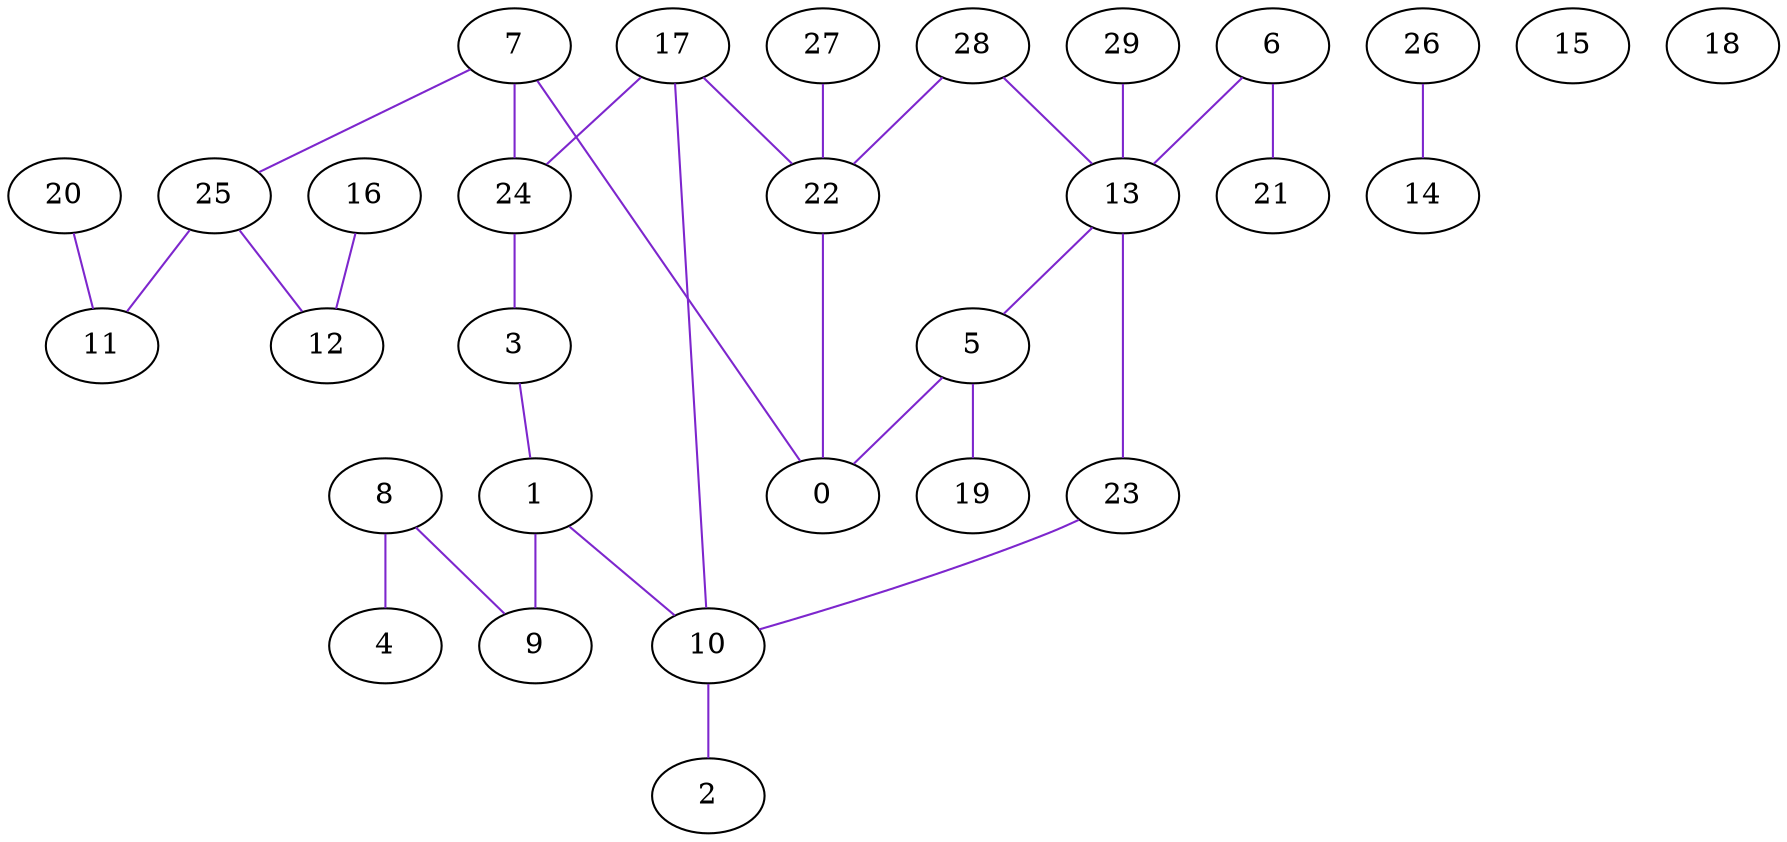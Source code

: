 digraph grafoErdosRenyi_n_30_m_30 {
edge [dir=none, color=purple3]
0;
1;
2;
3;
4;
5;
6;
7;
8;
9;
10;
11;
12;
13;
14;
15;
16;
17;
18;
19;
20;
21;
22;
23;
24;
25;
26;
27;
28;
29;
10 -> 2;
7 -> 25;
6 -> 21;
17 -> 22;
20 -> 11;
7 -> 0;
1 -> 9;
28 -> 13;
13 -> 5;
1 -> 10;
5 -> 0;
16 -> 12;
6 -> 13;
3 -> 1;
17 -> 24;
7 -> 24;
25 -> 11;
5 -> 19;
29 -> 13;
13 -> 23;
26 -> 14;
25 -> 12;
23 -> 10;
27 -> 22;
24 -> 3;
17 -> 10;
28 -> 22;
8 -> 4;
8 -> 9;
22 -> 0;
}